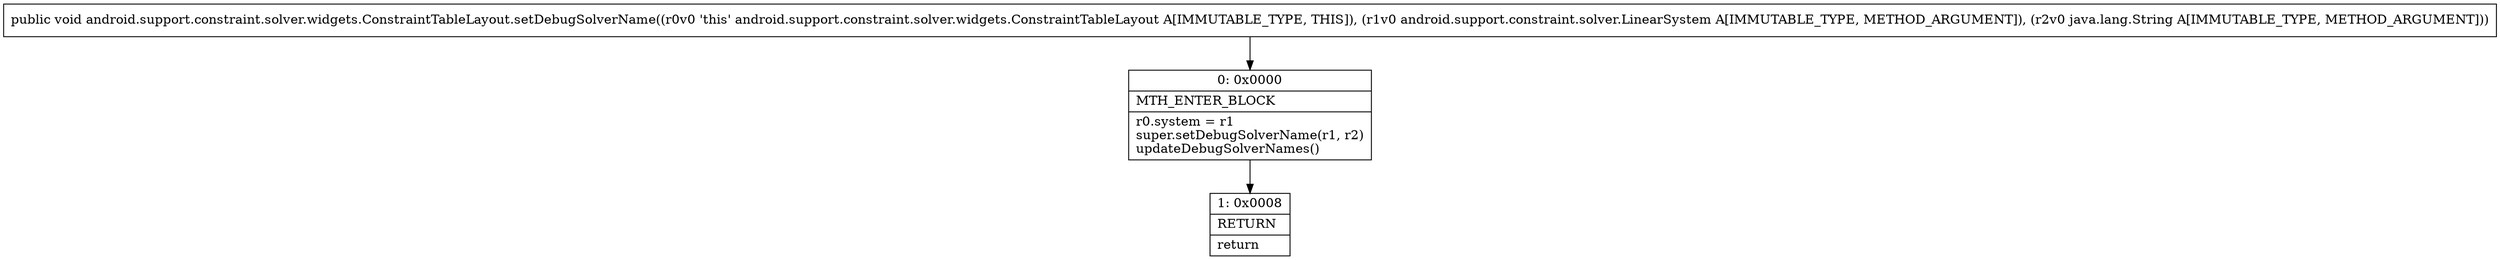 digraph "CFG forandroid.support.constraint.solver.widgets.ConstraintTableLayout.setDebugSolverName(Landroid\/support\/constraint\/solver\/LinearSystem;Ljava\/lang\/String;)V" {
Node_0 [shape=record,label="{0\:\ 0x0000|MTH_ENTER_BLOCK\l|r0.system = r1\lsuper.setDebugSolverName(r1, r2)\lupdateDebugSolverNames()\l}"];
Node_1 [shape=record,label="{1\:\ 0x0008|RETURN\l|return\l}"];
MethodNode[shape=record,label="{public void android.support.constraint.solver.widgets.ConstraintTableLayout.setDebugSolverName((r0v0 'this' android.support.constraint.solver.widgets.ConstraintTableLayout A[IMMUTABLE_TYPE, THIS]), (r1v0 android.support.constraint.solver.LinearSystem A[IMMUTABLE_TYPE, METHOD_ARGUMENT]), (r2v0 java.lang.String A[IMMUTABLE_TYPE, METHOD_ARGUMENT])) }"];
MethodNode -> Node_0;
Node_0 -> Node_1;
}


